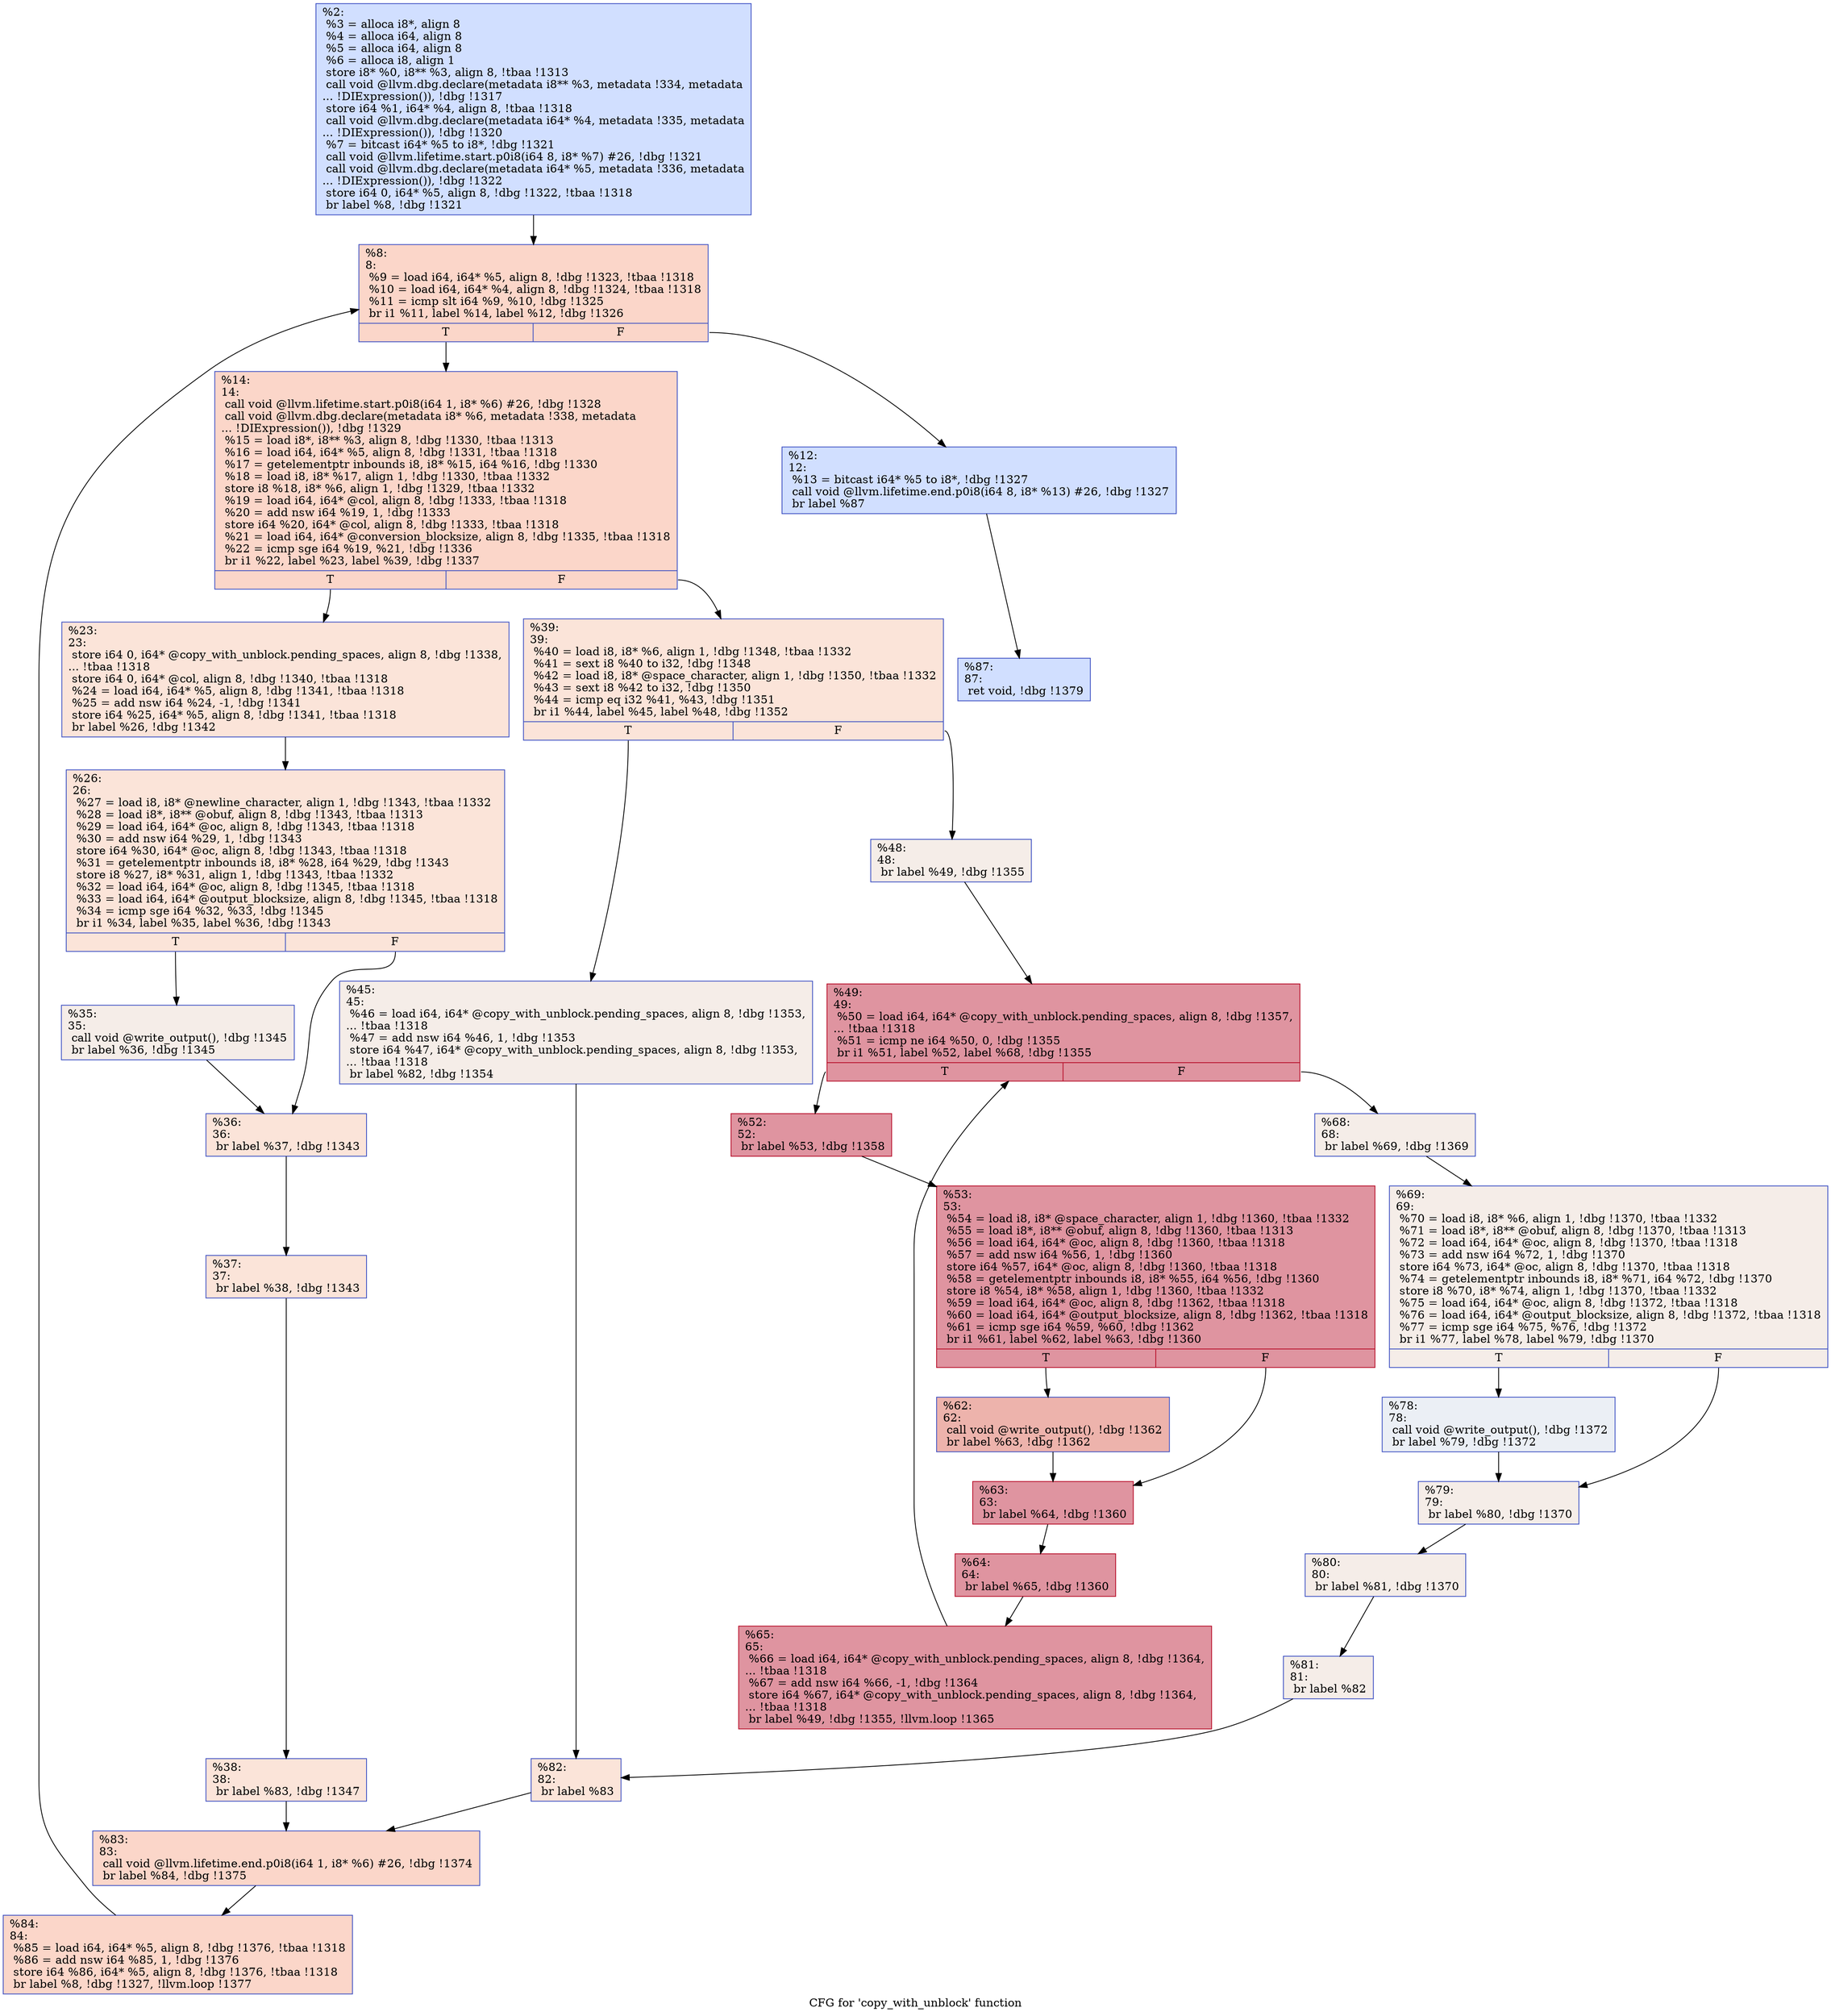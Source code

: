 digraph "CFG for 'copy_with_unblock' function" {
	label="CFG for 'copy_with_unblock' function";

	Node0xfde9e0 [shape=record,color="#3d50c3ff", style=filled, fillcolor="#96b7ff70",label="{%2:\l  %3 = alloca i8*, align 8\l  %4 = alloca i64, align 8\l  %5 = alloca i64, align 8\l  %6 = alloca i8, align 1\l  store i8* %0, i8** %3, align 8, !tbaa !1313\l  call void @llvm.dbg.declare(metadata i8** %3, metadata !334, metadata\l... !DIExpression()), !dbg !1317\l  store i64 %1, i64* %4, align 8, !tbaa !1318\l  call void @llvm.dbg.declare(metadata i64* %4, metadata !335, metadata\l... !DIExpression()), !dbg !1320\l  %7 = bitcast i64* %5 to i8*, !dbg !1321\l  call void @llvm.lifetime.start.p0i8(i64 8, i8* %7) #26, !dbg !1321\l  call void @llvm.dbg.declare(metadata i64* %5, metadata !336, metadata\l... !DIExpression()), !dbg !1322\l  store i64 0, i64* %5, align 8, !dbg !1322, !tbaa !1318\l  br label %8, !dbg !1321\l}"];
	Node0xfde9e0 -> Node0xfdea30;
	Node0xfdea30 [shape=record,color="#3d50c3ff", style=filled, fillcolor="#f6a38570",label="{%8:\l8:                                                \l  %9 = load i64, i64* %5, align 8, !dbg !1323, !tbaa !1318\l  %10 = load i64, i64* %4, align 8, !dbg !1324, !tbaa !1318\l  %11 = icmp slt i64 %9, %10, !dbg !1325\l  br i1 %11, label %14, label %12, !dbg !1326\l|{<s0>T|<s1>F}}"];
	Node0xfdea30:s0 -> Node0xfdead0;
	Node0xfdea30:s1 -> Node0xfdea80;
	Node0xfdea80 [shape=record,color="#3d50c3ff", style=filled, fillcolor="#96b7ff70",label="{%12:\l12:                                               \l  %13 = bitcast i64* %5 to i8*, !dbg !1327\l  call void @llvm.lifetime.end.p0i8(i64 8, i8* %13) #26, !dbg !1327\l  br label %87\l}"];
	Node0xfdea80 -> Node0xfdf2f0;
	Node0xfdead0 [shape=record,color="#3d50c3ff", style=filled, fillcolor="#f6a38570",label="{%14:\l14:                                               \l  call void @llvm.lifetime.start.p0i8(i64 1, i8* %6) #26, !dbg !1328\l  call void @llvm.dbg.declare(metadata i8* %6, metadata !338, metadata\l... !DIExpression()), !dbg !1329\l  %15 = load i8*, i8** %3, align 8, !dbg !1330, !tbaa !1313\l  %16 = load i64, i64* %5, align 8, !dbg !1331, !tbaa !1318\l  %17 = getelementptr inbounds i8, i8* %15, i64 %16, !dbg !1330\l  %18 = load i8, i8* %17, align 1, !dbg !1330, !tbaa !1332\l  store i8 %18, i8* %6, align 1, !dbg !1329, !tbaa !1332\l  %19 = load i64, i64* @col, align 8, !dbg !1333, !tbaa !1318\l  %20 = add nsw i64 %19, 1, !dbg !1333\l  store i64 %20, i64* @col, align 8, !dbg !1333, !tbaa !1318\l  %21 = load i64, i64* @conversion_blocksize, align 8, !dbg !1335, !tbaa !1318\l  %22 = icmp sge i64 %19, %21, !dbg !1336\l  br i1 %22, label %23, label %39, !dbg !1337\l|{<s0>T|<s1>F}}"];
	Node0xfdead0:s0 -> Node0xfdeb20;
	Node0xfdead0:s1 -> Node0xfded00;
	Node0xfdeb20 [shape=record,color="#3d50c3ff", style=filled, fillcolor="#f5c1a970",label="{%23:\l23:                                               \l  store i64 0, i64* @copy_with_unblock.pending_spaces, align 8, !dbg !1338,\l... !tbaa !1318\l  store i64 0, i64* @col, align 8, !dbg !1340, !tbaa !1318\l  %24 = load i64, i64* %5, align 8, !dbg !1341, !tbaa !1318\l  %25 = add nsw i64 %24, -1, !dbg !1341\l  store i64 %25, i64* %5, align 8, !dbg !1341, !tbaa !1318\l  br label %26, !dbg !1342\l}"];
	Node0xfdeb20 -> Node0xfdeb70;
	Node0xfdeb70 [shape=record,color="#3d50c3ff", style=filled, fillcolor="#f5c1a970",label="{%26:\l26:                                               \l  %27 = load i8, i8* @newline_character, align 1, !dbg !1343, !tbaa !1332\l  %28 = load i8*, i8** @obuf, align 8, !dbg !1343, !tbaa !1313\l  %29 = load i64, i64* @oc, align 8, !dbg !1343, !tbaa !1318\l  %30 = add nsw i64 %29, 1, !dbg !1343\l  store i64 %30, i64* @oc, align 8, !dbg !1343, !tbaa !1318\l  %31 = getelementptr inbounds i8, i8* %28, i64 %29, !dbg !1343\l  store i8 %27, i8* %31, align 1, !dbg !1343, !tbaa !1332\l  %32 = load i64, i64* @oc, align 8, !dbg !1345, !tbaa !1318\l  %33 = load i64, i64* @output_blocksize, align 8, !dbg !1345, !tbaa !1318\l  %34 = icmp sge i64 %32, %33, !dbg !1345\l  br i1 %34, label %35, label %36, !dbg !1343\l|{<s0>T|<s1>F}}"];
	Node0xfdeb70:s0 -> Node0xfdebc0;
	Node0xfdeb70:s1 -> Node0xfdec10;
	Node0xfdebc0 [shape=record,color="#3d50c3ff", style=filled, fillcolor="#e8d6cc70",label="{%35:\l35:                                               \l  call void @write_output(), !dbg !1345\l  br label %36, !dbg !1345\l}"];
	Node0xfdebc0 -> Node0xfdec10;
	Node0xfdec10 [shape=record,color="#3d50c3ff", style=filled, fillcolor="#f5c1a970",label="{%36:\l36:                                               \l  br label %37, !dbg !1343\l}"];
	Node0xfdec10 -> Node0xfdec60;
	Node0xfdec60 [shape=record,color="#3d50c3ff", style=filled, fillcolor="#f5c1a970",label="{%37:\l37:                                               \l  br label %38, !dbg !1343\l}"];
	Node0xfdec60 -> Node0xfdecb0;
	Node0xfdecb0 [shape=record,color="#3d50c3ff", style=filled, fillcolor="#f5c1a970",label="{%38:\l38:                                               \l  br label %83, !dbg !1347\l}"];
	Node0xfdecb0 -> Node0xfdf250;
	Node0xfded00 [shape=record,color="#3d50c3ff", style=filled, fillcolor="#f5c1a970",label="{%39:\l39:                                               \l  %40 = load i8, i8* %6, align 1, !dbg !1348, !tbaa !1332\l  %41 = sext i8 %40 to i32, !dbg !1348\l  %42 = load i8, i8* @space_character, align 1, !dbg !1350, !tbaa !1332\l  %43 = sext i8 %42 to i32, !dbg !1350\l  %44 = icmp eq i32 %41, %43, !dbg !1351\l  br i1 %44, label %45, label %48, !dbg !1352\l|{<s0>T|<s1>F}}"];
	Node0xfded00:s0 -> Node0xfded50;
	Node0xfded00:s1 -> Node0xfdeda0;
	Node0xfded50 [shape=record,color="#3d50c3ff", style=filled, fillcolor="#e8d6cc70",label="{%45:\l45:                                               \l  %46 = load i64, i64* @copy_with_unblock.pending_spaces, align 8, !dbg !1353,\l... !tbaa !1318\l  %47 = add nsw i64 %46, 1, !dbg !1353\l  store i64 %47, i64* @copy_with_unblock.pending_spaces, align 8, !dbg !1353,\l... !tbaa !1318\l  br label %82, !dbg !1354\l}"];
	Node0xfded50 -> Node0xfdf200;
	Node0xfdeda0 [shape=record,color="#3d50c3ff", style=filled, fillcolor="#e8d6cc70",label="{%48:\l48:                                               \l  br label %49, !dbg !1355\l}"];
	Node0xfdeda0 -> Node0xfdedf0;
	Node0xfdedf0 [shape=record,color="#b70d28ff", style=filled, fillcolor="#b70d2870",label="{%49:\l49:                                               \l  %50 = load i64, i64* @copy_with_unblock.pending_spaces, align 8, !dbg !1357,\l... !tbaa !1318\l  %51 = icmp ne i64 %50, 0, !dbg !1355\l  br i1 %51, label %52, label %68, !dbg !1355\l|{<s0>T|<s1>F}}"];
	Node0xfdedf0:s0 -> Node0xfdee40;
	Node0xfdedf0:s1 -> Node0xfdf020;
	Node0xfdee40 [shape=record,color="#b70d28ff", style=filled, fillcolor="#b70d2870",label="{%52:\l52:                                               \l  br label %53, !dbg !1358\l}"];
	Node0xfdee40 -> Node0xfdee90;
	Node0xfdee90 [shape=record,color="#b70d28ff", style=filled, fillcolor="#b70d2870",label="{%53:\l53:                                               \l  %54 = load i8, i8* @space_character, align 1, !dbg !1360, !tbaa !1332\l  %55 = load i8*, i8** @obuf, align 8, !dbg !1360, !tbaa !1313\l  %56 = load i64, i64* @oc, align 8, !dbg !1360, !tbaa !1318\l  %57 = add nsw i64 %56, 1, !dbg !1360\l  store i64 %57, i64* @oc, align 8, !dbg !1360, !tbaa !1318\l  %58 = getelementptr inbounds i8, i8* %55, i64 %56, !dbg !1360\l  store i8 %54, i8* %58, align 1, !dbg !1360, !tbaa !1332\l  %59 = load i64, i64* @oc, align 8, !dbg !1362, !tbaa !1318\l  %60 = load i64, i64* @output_blocksize, align 8, !dbg !1362, !tbaa !1318\l  %61 = icmp sge i64 %59, %60, !dbg !1362\l  br i1 %61, label %62, label %63, !dbg !1360\l|{<s0>T|<s1>F}}"];
	Node0xfdee90:s0 -> Node0xfdeee0;
	Node0xfdee90:s1 -> Node0xfdef30;
	Node0xfdeee0 [shape=record,color="#3d50c3ff", style=filled, fillcolor="#d6524470",label="{%62:\l62:                                               \l  call void @write_output(), !dbg !1362\l  br label %63, !dbg !1362\l}"];
	Node0xfdeee0 -> Node0xfdef30;
	Node0xfdef30 [shape=record,color="#b70d28ff", style=filled, fillcolor="#b70d2870",label="{%63:\l63:                                               \l  br label %64, !dbg !1360\l}"];
	Node0xfdef30 -> Node0xfdef80;
	Node0xfdef80 [shape=record,color="#b70d28ff", style=filled, fillcolor="#b70d2870",label="{%64:\l64:                                               \l  br label %65, !dbg !1360\l}"];
	Node0xfdef80 -> Node0xfdefd0;
	Node0xfdefd0 [shape=record,color="#b70d28ff", style=filled, fillcolor="#b70d2870",label="{%65:\l65:                                               \l  %66 = load i64, i64* @copy_with_unblock.pending_spaces, align 8, !dbg !1364,\l... !tbaa !1318\l  %67 = add nsw i64 %66, -1, !dbg !1364\l  store i64 %67, i64* @copy_with_unblock.pending_spaces, align 8, !dbg !1364,\l... !tbaa !1318\l  br label %49, !dbg !1355, !llvm.loop !1365\l}"];
	Node0xfdefd0 -> Node0xfdedf0;
	Node0xfdf020 [shape=record,color="#3d50c3ff", style=filled, fillcolor="#e8d6cc70",label="{%68:\l68:                                               \l  br label %69, !dbg !1369\l}"];
	Node0xfdf020 -> Node0xfdf070;
	Node0xfdf070 [shape=record,color="#3d50c3ff", style=filled, fillcolor="#e8d6cc70",label="{%69:\l69:                                               \l  %70 = load i8, i8* %6, align 1, !dbg !1370, !tbaa !1332\l  %71 = load i8*, i8** @obuf, align 8, !dbg !1370, !tbaa !1313\l  %72 = load i64, i64* @oc, align 8, !dbg !1370, !tbaa !1318\l  %73 = add nsw i64 %72, 1, !dbg !1370\l  store i64 %73, i64* @oc, align 8, !dbg !1370, !tbaa !1318\l  %74 = getelementptr inbounds i8, i8* %71, i64 %72, !dbg !1370\l  store i8 %70, i8* %74, align 1, !dbg !1370, !tbaa !1332\l  %75 = load i64, i64* @oc, align 8, !dbg !1372, !tbaa !1318\l  %76 = load i64, i64* @output_blocksize, align 8, !dbg !1372, !tbaa !1318\l  %77 = icmp sge i64 %75, %76, !dbg !1372\l  br i1 %77, label %78, label %79, !dbg !1370\l|{<s0>T|<s1>F}}"];
	Node0xfdf070:s0 -> Node0xfdf0c0;
	Node0xfdf070:s1 -> Node0xfdf110;
	Node0xfdf0c0 [shape=record,color="#3d50c3ff", style=filled, fillcolor="#d1dae970",label="{%78:\l78:                                               \l  call void @write_output(), !dbg !1372\l  br label %79, !dbg !1372\l}"];
	Node0xfdf0c0 -> Node0xfdf110;
	Node0xfdf110 [shape=record,color="#3d50c3ff", style=filled, fillcolor="#e8d6cc70",label="{%79:\l79:                                               \l  br label %80, !dbg !1370\l}"];
	Node0xfdf110 -> Node0xfdf160;
	Node0xfdf160 [shape=record,color="#3d50c3ff", style=filled, fillcolor="#e8d6cc70",label="{%80:\l80:                                               \l  br label %81, !dbg !1370\l}"];
	Node0xfdf160 -> Node0xfdf1b0;
	Node0xfdf1b0 [shape=record,color="#3d50c3ff", style=filled, fillcolor="#e8d6cc70",label="{%81:\l81:                                               \l  br label %82\l}"];
	Node0xfdf1b0 -> Node0xfdf200;
	Node0xfdf200 [shape=record,color="#3d50c3ff", style=filled, fillcolor="#f5c1a970",label="{%82:\l82:                                               \l  br label %83\l}"];
	Node0xfdf200 -> Node0xfdf250;
	Node0xfdf250 [shape=record,color="#3d50c3ff", style=filled, fillcolor="#f6a38570",label="{%83:\l83:                                               \l  call void @llvm.lifetime.end.p0i8(i64 1, i8* %6) #26, !dbg !1374\l  br label %84, !dbg !1375\l}"];
	Node0xfdf250 -> Node0xfdf2a0;
	Node0xfdf2a0 [shape=record,color="#3d50c3ff", style=filled, fillcolor="#f6a38570",label="{%84:\l84:                                               \l  %85 = load i64, i64* %5, align 8, !dbg !1376, !tbaa !1318\l  %86 = add nsw i64 %85, 1, !dbg !1376\l  store i64 %86, i64* %5, align 8, !dbg !1376, !tbaa !1318\l  br label %8, !dbg !1327, !llvm.loop !1377\l}"];
	Node0xfdf2a0 -> Node0xfdea30;
	Node0xfdf2f0 [shape=record,color="#3d50c3ff", style=filled, fillcolor="#96b7ff70",label="{%87:\l87:                                               \l  ret void, !dbg !1379\l}"];
}
